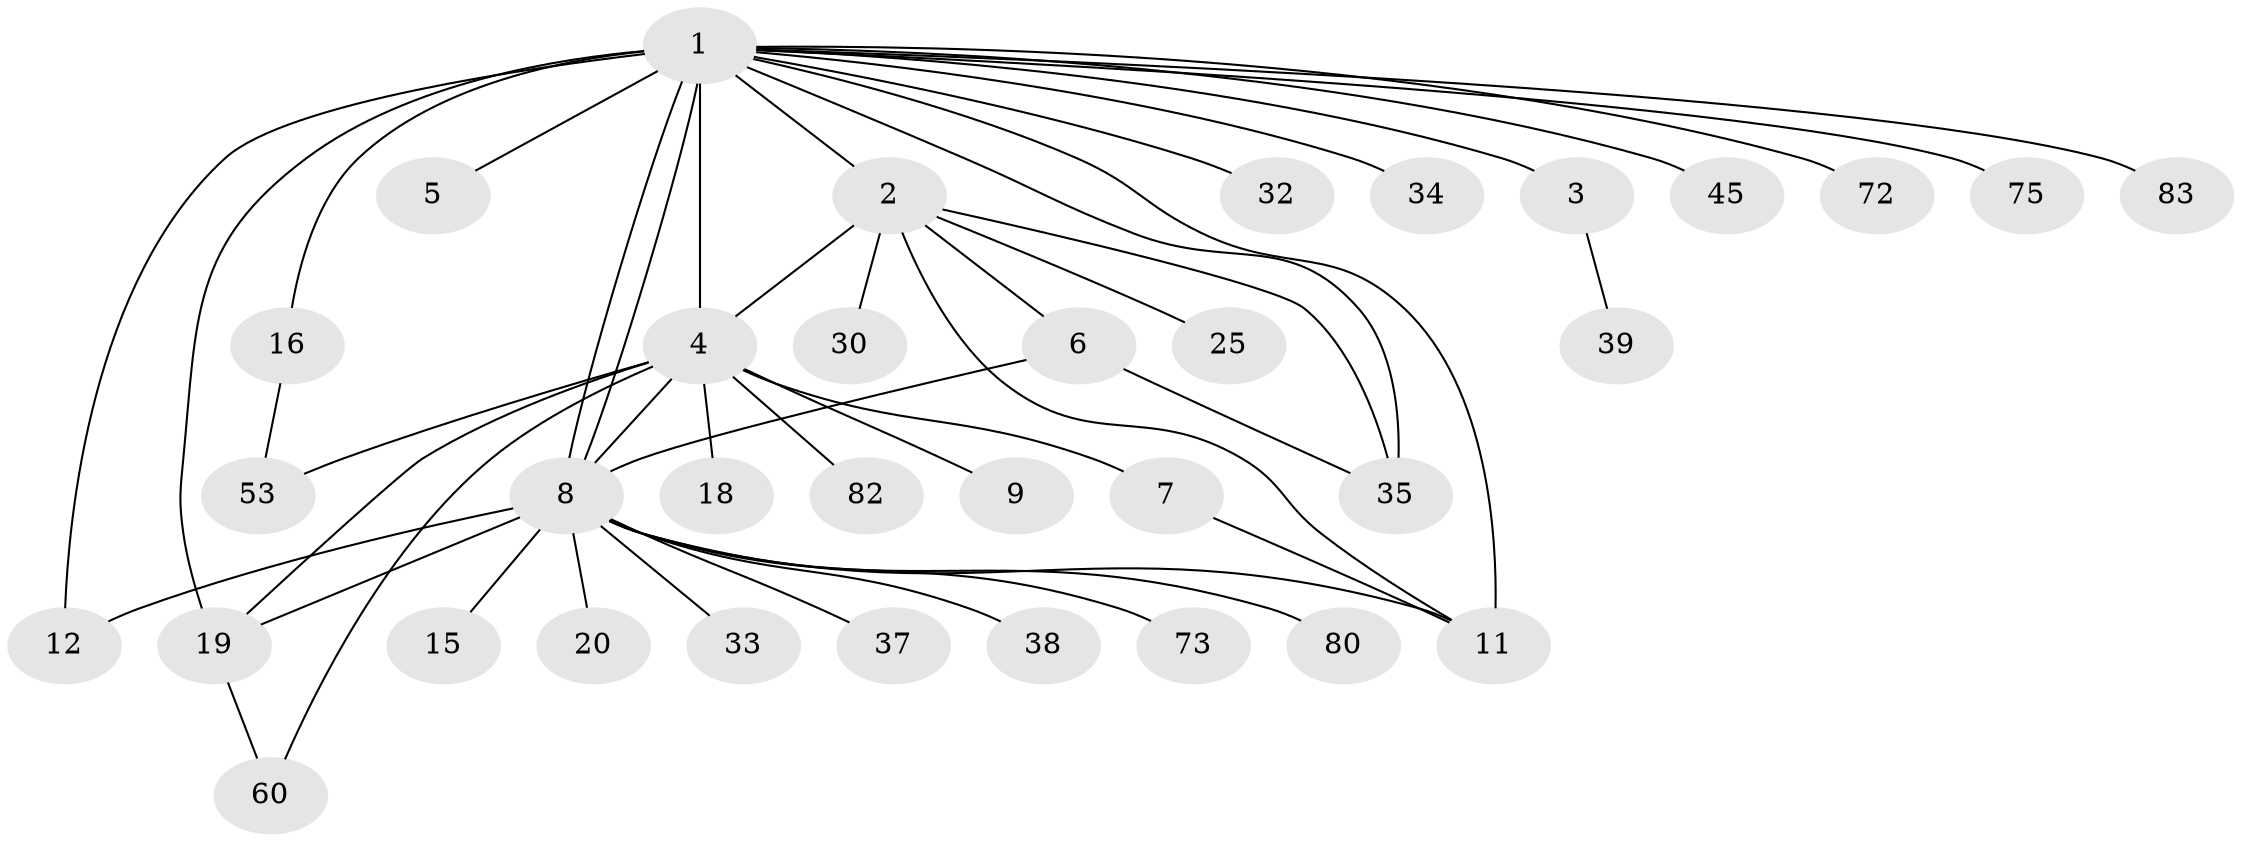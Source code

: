 // original degree distribution, {22: 0.011764705882352941, 8: 0.011764705882352941, 3: 0.12941176470588237, 13: 0.011764705882352941, 1: 0.5411764705882353, 2: 0.16470588235294117, 7: 0.011764705882352941, 19: 0.011764705882352941, 4: 0.058823529411764705, 5: 0.023529411764705882, 6: 0.023529411764705882}
// Generated by graph-tools (version 1.1) at 2025/18/03/04/25 18:18:23]
// undirected, 34 vertices, 47 edges
graph export_dot {
graph [start="1"]
  node [color=gray90,style=filled];
  1 [super="+14+44+17+47+22"];
  2 [super="+21+36"];
  3 [super="+26"];
  4 [super="+13+52"];
  5;
  6;
  7 [super="+31"];
  8 [super="+10+51+84+42"];
  9;
  11 [super="+27+79+62"];
  12 [super="+77+64"];
  15;
  16 [super="+43+24"];
  18 [super="+76"];
  19 [super="+46+61+28+41+40"];
  20;
  25;
  30;
  32;
  33;
  34;
  35 [super="+49"];
  37;
  38;
  39;
  45;
  53 [super="+65"];
  60 [super="+68"];
  72;
  73;
  75;
  80;
  82;
  83;
  1 -- 2;
  1 -- 3;
  1 -- 5;
  1 -- 8 [weight=5];
  1 -- 8;
  1 -- 12 [weight=2];
  1 -- 16;
  1 -- 32;
  1 -- 45;
  1 -- 72;
  1 -- 75;
  1 -- 83;
  1 -- 35;
  1 -- 11;
  1 -- 19;
  1 -- 4 [weight=2];
  1 -- 34;
  2 -- 4 [weight=2];
  2 -- 6;
  2 -- 11;
  2 -- 25;
  2 -- 30;
  2 -- 35;
  3 -- 39;
  4 -- 7;
  4 -- 9;
  4 -- 18;
  4 -- 53;
  4 -- 60;
  4 -- 82;
  4 -- 8 [weight=3];
  4 -- 19 [weight=2];
  6 -- 8;
  6 -- 35;
  7 -- 11;
  8 -- 73;
  8 -- 12;
  8 -- 15;
  8 -- 80;
  8 -- 19;
  8 -- 20;
  8 -- 33;
  8 -- 37;
  8 -- 38;
  8 -- 11;
  16 -- 53;
  19 -- 60;
}
